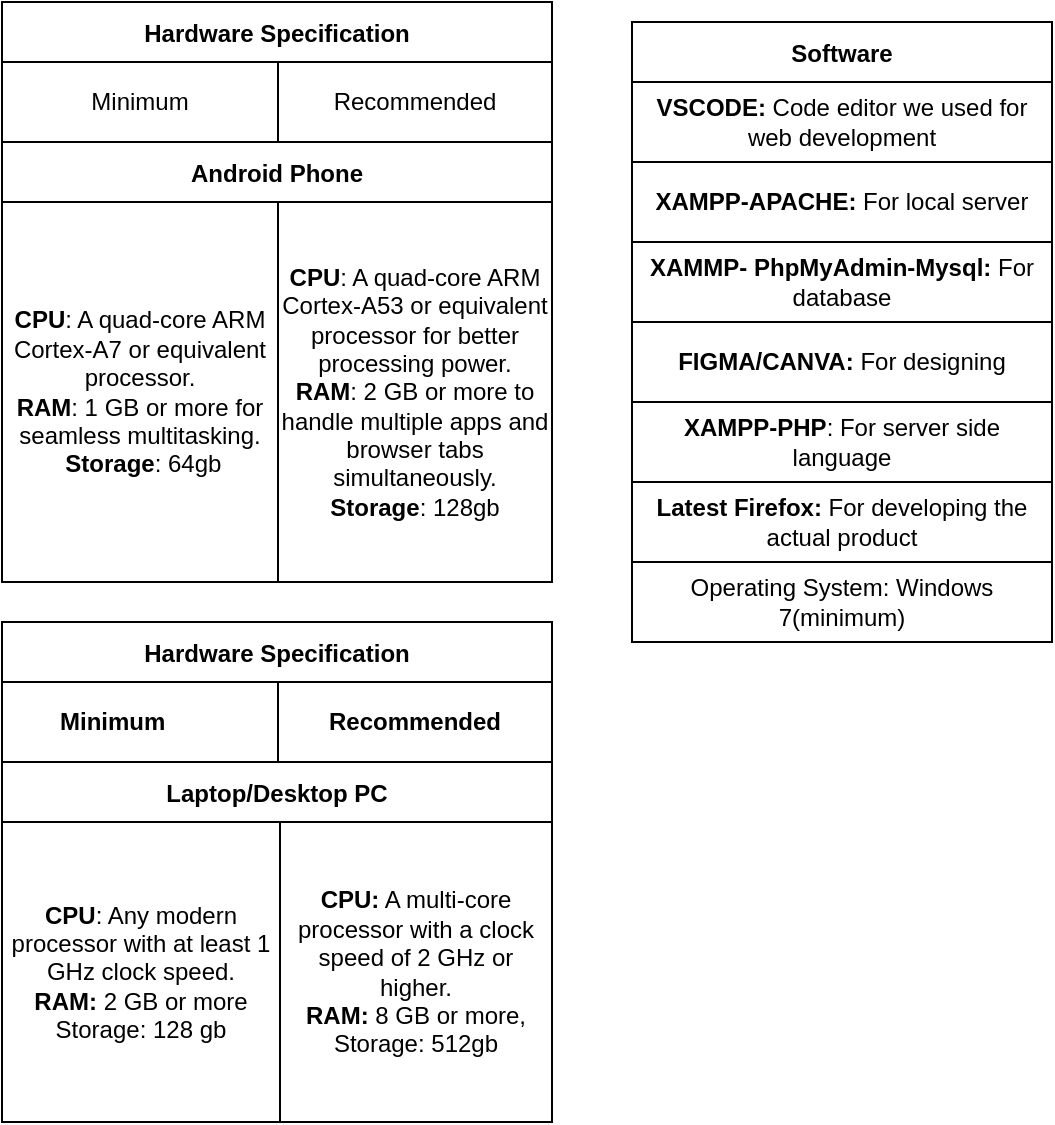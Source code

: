 <mxfile>
    <diagram id="JjrxQiCD_OAi4fqboPpC" name="Page-1">
        <mxGraphModel dx="601" dy="471" grid="1" gridSize="10" guides="1" tooltips="1" connect="1" arrows="1" fold="1" page="1" pageScale="1" pageWidth="850" pageHeight="1100" math="0" shadow="0">
            <root>
                <mxCell id="0"/>
                <mxCell id="1" parent="0"/>
                <mxCell id="2" value="Android Phone" style="shape=table;startSize=30;container=1;collapsible=0;childLayout=tableLayout;fontStyle=1;align=center;" parent="1" vertex="1">
                    <mxGeometry x="195" y="110" width="275" height="220" as="geometry"/>
                </mxCell>
                <mxCell id="3" value="" style="shape=tableRow;horizontal=0;startSize=0;swimlaneHead=0;swimlaneBody=0;top=0;left=0;bottom=0;right=0;collapsible=0;dropTarget=0;fillColor=none;points=[[0,0.5],[1,0.5]];portConstraint=eastwest;" parent="2" vertex="1">
                    <mxGeometry y="30" width="275" height="190" as="geometry"/>
                </mxCell>
                <mxCell id="4" value="&lt;b&gt;CPU&lt;/b&gt;: A quad-core ARM Cortex-A7 or equivalent processor.&lt;br&gt;&lt;b&gt;RAM&lt;/b&gt;: 1 GB or more for seamless multitasking.&lt;br&gt;&amp;nbsp;&lt;b&gt;Storage&lt;/b&gt;: 64gb" style="shape=partialRectangle;html=1;whiteSpace=wrap;connectable=0;fillColor=none;top=0;left=0;bottom=0;right=0;overflow=hidden;" parent="3" vertex="1">
                    <mxGeometry width="138" height="190" as="geometry">
                        <mxRectangle width="138" height="190" as="alternateBounds"/>
                    </mxGeometry>
                </mxCell>
                <mxCell id="5" value="&lt;b&gt;CPU&lt;/b&gt;: A quad-core ARM Cortex-A53 or equivalent processor for better processing power.&lt;br&gt;&lt;b&gt;RAM&lt;/b&gt;: 2 GB or more to handle multiple apps and browser tabs simultaneously.&lt;br&gt;&lt;b&gt;Storage&lt;/b&gt;: 128gb" style="shape=partialRectangle;html=1;whiteSpace=wrap;connectable=0;fillColor=none;top=0;left=0;bottom=0;right=0;overflow=hidden;" parent="3" vertex="1">
                    <mxGeometry x="138" width="137" height="190" as="geometry">
                        <mxRectangle width="137" height="190" as="alternateBounds"/>
                    </mxGeometry>
                </mxCell>
                <mxCell id="24" value="Laptop/Desktop PC" style="shape=table;startSize=30;container=1;collapsible=0;childLayout=tableLayout;fontStyle=1;align=center;" parent="1" vertex="1">
                    <mxGeometry x="195" y="420" width="275" height="180" as="geometry"/>
                </mxCell>
                <mxCell id="25" value="" style="shape=tableRow;horizontal=0;startSize=0;swimlaneHead=0;swimlaneBody=0;top=0;left=0;bottom=0;right=0;collapsible=0;dropTarget=0;fillColor=none;points=[[0,0.5],[1,0.5]];portConstraint=eastwest;" parent="24" vertex="1">
                    <mxGeometry y="30" width="275" height="150" as="geometry"/>
                </mxCell>
                <mxCell id="26" value="&lt;b&gt;CPU&lt;/b&gt;: Any modern processor with at least 1 GHz clock speed.&lt;br&gt;&lt;b&gt;RAM:&lt;/b&gt; 2 GB or more&lt;br&gt;Storage: 128 gb" style="shape=partialRectangle;html=1;whiteSpace=wrap;connectable=0;fillColor=none;top=0;left=0;bottom=0;right=0;overflow=hidden;" parent="25" vertex="1">
                    <mxGeometry width="139" height="150" as="geometry">
                        <mxRectangle width="139" height="150" as="alternateBounds"/>
                    </mxGeometry>
                </mxCell>
                <mxCell id="27" value="&lt;b&gt;CPU:&lt;/b&gt; A multi-core processor with a clock speed of 2 GHz or higher.&lt;br&gt;&lt;b&gt;RAM:&lt;/b&gt; 8 GB or more,&lt;br&gt;Storage: 512gb" style="shape=partialRectangle;html=1;whiteSpace=wrap;connectable=0;fillColor=none;top=0;left=0;bottom=0;right=0;overflow=hidden;" parent="25" vertex="1">
                    <mxGeometry x="139" width="136" height="150" as="geometry">
                        <mxRectangle width="136" height="150" as="alternateBounds"/>
                    </mxGeometry>
                </mxCell>
                <mxCell id="38" value="Hardware Specification" style="shape=table;startSize=30;container=1;collapsible=0;childLayout=tableLayout;fontStyle=1;align=center;" parent="1" vertex="1">
                    <mxGeometry x="195" y="40" width="275" height="70" as="geometry"/>
                </mxCell>
                <mxCell id="39" value="" style="shape=tableRow;horizontal=0;startSize=0;swimlaneHead=0;swimlaneBody=0;top=0;left=0;bottom=0;right=0;collapsible=0;dropTarget=0;fillColor=none;points=[[0,0.5],[1,0.5]];portConstraint=eastwest;" parent="38" vertex="1">
                    <mxGeometry y="30" width="275" height="40" as="geometry"/>
                </mxCell>
                <mxCell id="40" value="Minimum" style="shape=partialRectangle;html=1;whiteSpace=wrap;connectable=0;fillColor=none;top=0;left=0;bottom=0;right=0;overflow=hidden;" parent="39" vertex="1">
                    <mxGeometry width="138" height="40" as="geometry">
                        <mxRectangle width="138" height="40" as="alternateBounds"/>
                    </mxGeometry>
                </mxCell>
                <mxCell id="41" value="Recommended" style="shape=partialRectangle;html=1;whiteSpace=wrap;connectable=0;fillColor=none;top=0;left=0;bottom=0;right=0;overflow=hidden;" parent="39" vertex="1">
                    <mxGeometry x="138" width="137" height="40" as="geometry">
                        <mxRectangle width="137" height="40" as="alternateBounds"/>
                    </mxGeometry>
                </mxCell>
                <mxCell id="79" value="Software" style="shape=table;startSize=30;container=1;collapsible=0;childLayout=tableLayout;fontStyle=1;align=center;" parent="1" vertex="1">
                    <mxGeometry x="510" y="50" width="210" height="310" as="geometry"/>
                </mxCell>
                <mxCell id="80" value="" style="shape=tableRow;horizontal=0;startSize=0;swimlaneHead=0;swimlaneBody=0;top=0;left=0;bottom=0;right=0;collapsible=0;dropTarget=0;fillColor=none;points=[[0,0.5],[1,0.5]];portConstraint=eastwest;" parent="79" vertex="1">
                    <mxGeometry y="30" width="210" height="40" as="geometry"/>
                </mxCell>
                <mxCell id="81" value="&lt;b&gt;VSCODE: &lt;/b&gt;Code editor we used for web development" style="shape=partialRectangle;html=1;whiteSpace=wrap;connectable=0;fillColor=none;top=0;left=0;bottom=0;right=0;overflow=hidden;align=center;" parent="80" vertex="1">
                    <mxGeometry width="210" height="40" as="geometry">
                        <mxRectangle width="210" height="40" as="alternateBounds"/>
                    </mxGeometry>
                </mxCell>
                <mxCell id="84" value="" style="shape=tableRow;horizontal=0;startSize=0;swimlaneHead=0;swimlaneBody=0;top=0;left=0;bottom=0;right=0;collapsible=0;dropTarget=0;fillColor=none;points=[[0,0.5],[1,0.5]];portConstraint=eastwest;" parent="79" vertex="1">
                    <mxGeometry y="70" width="210" height="40" as="geometry"/>
                </mxCell>
                <mxCell id="85" value="&lt;b&gt;XAMPP-APACHE:&lt;/b&gt; For local server" style="shape=partialRectangle;html=1;whiteSpace=wrap;connectable=0;fillColor=none;top=0;left=0;bottom=0;right=0;overflow=hidden;" parent="84" vertex="1">
                    <mxGeometry width="210" height="40" as="geometry">
                        <mxRectangle width="210" height="40" as="alternateBounds"/>
                    </mxGeometry>
                </mxCell>
                <mxCell id="88" value="" style="shape=tableRow;horizontal=0;startSize=0;swimlaneHead=0;swimlaneBody=0;top=0;left=0;bottom=0;right=0;collapsible=0;dropTarget=0;fillColor=none;points=[[0,0.5],[1,0.5]];portConstraint=eastwest;" parent="79" vertex="1">
                    <mxGeometry y="110" width="210" height="40" as="geometry"/>
                </mxCell>
                <mxCell id="89" value="&lt;b&gt;XAMMP- PhpMyAdmin-Mysql:&lt;/b&gt; For database" style="shape=partialRectangle;html=1;whiteSpace=wrap;connectable=0;fillColor=none;top=0;left=0;bottom=0;right=0;overflow=hidden;" parent="88" vertex="1">
                    <mxGeometry width="210" height="40" as="geometry">
                        <mxRectangle width="210" height="40" as="alternateBounds"/>
                    </mxGeometry>
                </mxCell>
                <mxCell id="98" style="shape=tableRow;horizontal=0;startSize=0;swimlaneHead=0;swimlaneBody=0;top=0;left=0;bottom=0;right=0;collapsible=0;dropTarget=0;fillColor=none;points=[[0,0.5],[1,0.5]];portConstraint=eastwest;" parent="79" vertex="1">
                    <mxGeometry y="150" width="210" height="40" as="geometry"/>
                </mxCell>
                <mxCell id="99" value="&lt;b&gt;FIGMA/CANVA: &lt;/b&gt;For designing" style="shape=partialRectangle;html=1;whiteSpace=wrap;connectable=0;fillColor=none;top=0;left=0;bottom=0;right=0;overflow=hidden;" parent="98" vertex="1">
                    <mxGeometry width="210" height="40" as="geometry">
                        <mxRectangle width="210" height="40" as="alternateBounds"/>
                    </mxGeometry>
                </mxCell>
                <mxCell id="96" style="shape=tableRow;horizontal=0;startSize=0;swimlaneHead=0;swimlaneBody=0;top=0;left=0;bottom=0;right=0;collapsible=0;dropTarget=0;fillColor=none;points=[[0,0.5],[1,0.5]];portConstraint=eastwest;" parent="79" vertex="1">
                    <mxGeometry y="190" width="210" height="40" as="geometry"/>
                </mxCell>
                <mxCell id="97" value="&lt;b&gt;XAMPP-PHP&lt;/b&gt;: For server side language" style="shape=partialRectangle;html=1;whiteSpace=wrap;connectable=0;fillColor=none;top=0;left=0;bottom=0;right=0;overflow=hidden;" parent="96" vertex="1">
                    <mxGeometry width="210" height="40" as="geometry">
                        <mxRectangle width="210" height="40" as="alternateBounds"/>
                    </mxGeometry>
                </mxCell>
                <mxCell id="100" style="shape=tableRow;horizontal=0;startSize=0;swimlaneHead=0;swimlaneBody=0;top=0;left=0;bottom=0;right=0;collapsible=0;dropTarget=0;fillColor=none;points=[[0,0.5],[1,0.5]];portConstraint=eastwest;" parent="79" vertex="1">
                    <mxGeometry y="230" width="210" height="40" as="geometry"/>
                </mxCell>
                <mxCell id="101" value="&lt;b&gt;Latest Firefox: &lt;/b&gt;For developing the actual product" style="shape=partialRectangle;html=1;whiteSpace=wrap;connectable=0;fillColor=none;top=0;left=0;bottom=0;right=0;overflow=hidden;" parent="100" vertex="1">
                    <mxGeometry width="210" height="40" as="geometry">
                        <mxRectangle width="210" height="40" as="alternateBounds"/>
                    </mxGeometry>
                </mxCell>
                <mxCell id="102" style="shape=tableRow;horizontal=0;startSize=0;swimlaneHead=0;swimlaneBody=0;top=0;left=0;bottom=0;right=0;collapsible=0;dropTarget=0;fillColor=none;points=[[0,0.5],[1,0.5]];portConstraint=eastwest;" parent="79" vertex="1">
                    <mxGeometry y="270" width="210" height="40" as="geometry"/>
                </mxCell>
                <mxCell id="103" value="Operating System: Windows 7(minimum)" style="shape=partialRectangle;html=1;whiteSpace=wrap;connectable=0;fillColor=none;top=0;left=0;bottom=0;right=0;overflow=hidden;" parent="102" vertex="1">
                    <mxGeometry width="210" height="40" as="geometry">
                        <mxRectangle width="210" height="40" as="alternateBounds"/>
                    </mxGeometry>
                </mxCell>
                <mxCell id="104" value="Hardware Specification" style="shape=table;startSize=30;container=1;collapsible=0;childLayout=tableLayout;fontStyle=1;align=center;" vertex="1" parent="1">
                    <mxGeometry x="195" y="350" width="275" height="70" as="geometry"/>
                </mxCell>
                <mxCell id="105" value="" style="shape=tableRow;horizontal=0;startSize=0;swimlaneHead=0;swimlaneBody=0;top=0;left=0;bottom=0;right=0;collapsible=0;dropTarget=0;fillColor=none;points=[[0,0.5],[1,0.5]];portConstraint=eastwest;" vertex="1" parent="104">
                    <mxGeometry y="30" width="275" height="40" as="geometry"/>
                </mxCell>
                <mxCell id="106" value="&lt;b&gt;Minimum&lt;span style=&quot;white-space: pre;&quot;&gt;&#9;&lt;/span&gt;&lt;/b&gt;" style="shape=partialRectangle;html=1;whiteSpace=wrap;connectable=0;fillColor=none;top=0;left=0;bottom=0;right=0;overflow=hidden;" vertex="1" parent="105">
                    <mxGeometry width="138" height="40" as="geometry">
                        <mxRectangle width="138" height="40" as="alternateBounds"/>
                    </mxGeometry>
                </mxCell>
                <mxCell id="107" value="&lt;b&gt;Recommended&lt;/b&gt;" style="shape=partialRectangle;html=1;whiteSpace=wrap;connectable=0;fillColor=none;top=0;left=0;bottom=0;right=0;overflow=hidden;" vertex="1" parent="105">
                    <mxGeometry x="138" width="137" height="40" as="geometry">
                        <mxRectangle width="137" height="40" as="alternateBounds"/>
                    </mxGeometry>
                </mxCell>
            </root>
        </mxGraphModel>
    </diagram>
</mxfile>